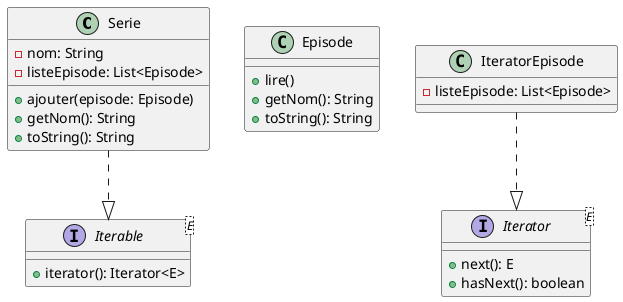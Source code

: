 @startuml Iterator

class Serie {
    - nom: String
    - listeEpisode: List<Episode>
    + ajouter(episode: Episode)
    + getNom(): String
    + toString(): String
}

class Episode {
    + lire()
    + getNom(): String
    + toString(): String
}

class IteratorEpisode {
    - listeEpisode: List<Episode>
}

interface Iterator<E> {
    + next(): E
    + hasNext(): boolean
}

interface Iterable<E> {
    + iterator(): Iterator<E>
}

Serie..|>Iterable

IteratorEpisode..|>Iterator

@enduml
